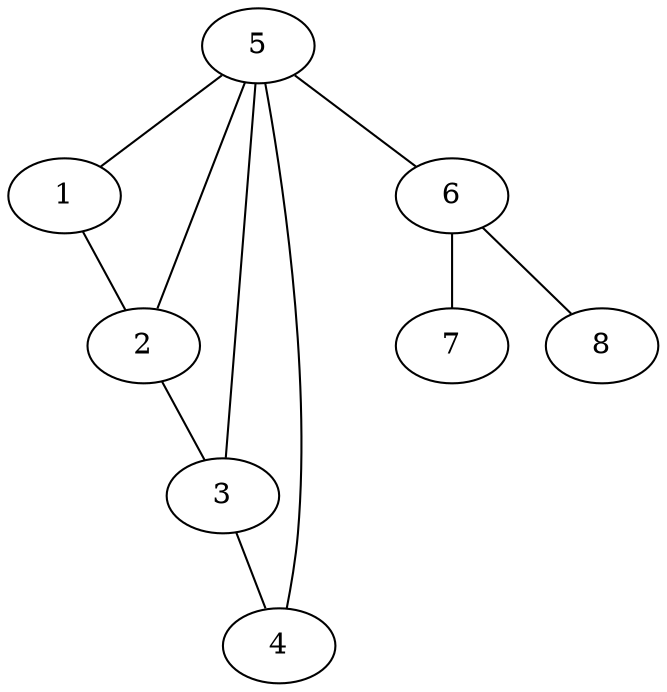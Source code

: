 graph
{
    1 -- 2
    2 -- 3
    3 -- 4
    5 -- {1 2 3 4 6}
    6 -- {7 8}
    
    //1 [fillcolor="red"]
    //2 [fillcolor="green"]
    //3 [fillcolor="blue"]
    //4 [fillcolor="darkgreen"]
    //5 [fillcolor="darkmagenta"]
    //6 [fillcolor="yellow"]
    //7 [fillcolor="linen"]
    //8 [fillcolor="indigo"]
}

